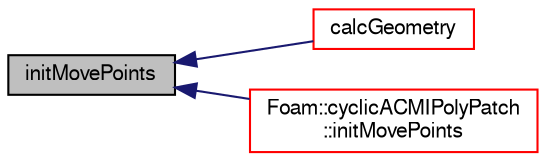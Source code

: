 digraph "initMovePoints"
{
  bgcolor="transparent";
  edge [fontname="FreeSans",fontsize="10",labelfontname="FreeSans",labelfontsize="10"];
  node [fontname="FreeSans",fontsize="10",shape=record];
  rankdir="LR";
  Node566 [label="initMovePoints",height=0.2,width=0.4,color="black", fillcolor="grey75", style="filled", fontcolor="black"];
  Node566 -> Node567 [dir="back",color="midnightblue",fontsize="10",style="solid",fontname="FreeSans"];
  Node567 [label="calcGeometry",height=0.2,width=0.4,color="red",URL="$a24946.html#a58bb4c0382e9ee570811fb3f005a0a97",tooltip="Calculate the patch geometry. "];
  Node566 -> Node584 [dir="back",color="midnightblue",fontsize="10",style="solid",fontname="FreeSans"];
  Node584 [label="Foam::cyclicACMIPolyPatch\l::initMovePoints",height=0.2,width=0.4,color="red",URL="$a24926.html#a1744dcf0048e4ff7b664f3503e64085d",tooltip="Initialise the patches for moving points. "];
}
